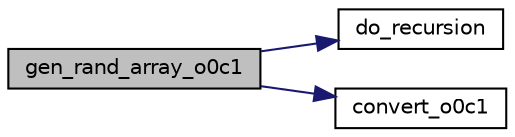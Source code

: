 digraph "gen_rand_array_o0c1"
{
 // INTERACTIVE_SVG=YES
  edge [fontname="Helvetica",fontsize="10",labelfontname="Helvetica",labelfontsize="10"];
  node [fontname="Helvetica",fontsize="10",shape=record];
  rankdir="LR";
  Node1 [label="gen_rand_array_o0c1",height=0.2,width=0.4,color="black", fillcolor="grey75", style="filled", fontcolor="black"];
  Node1 -> Node2 [color="midnightblue",fontsize="10",style="solid",fontname="Helvetica"];
  Node2 [label="do_recursion",height=0.2,width=0.4,color="black", fillcolor="white", style="filled",URL="$d_s_f_m_t_8c.html#a43e33e2235015c9c072bad7dfe1a282c"];
  Node1 -> Node3 [color="midnightblue",fontsize="10",style="solid",fontname="Helvetica"];
  Node3 [label="convert_o0c1",height=0.2,width=0.4,color="black", fillcolor="white", style="filled",URL="$d_s_f_m_t_8c.html#a6c110f420568ad02e2709f790d3178ef"];
}
